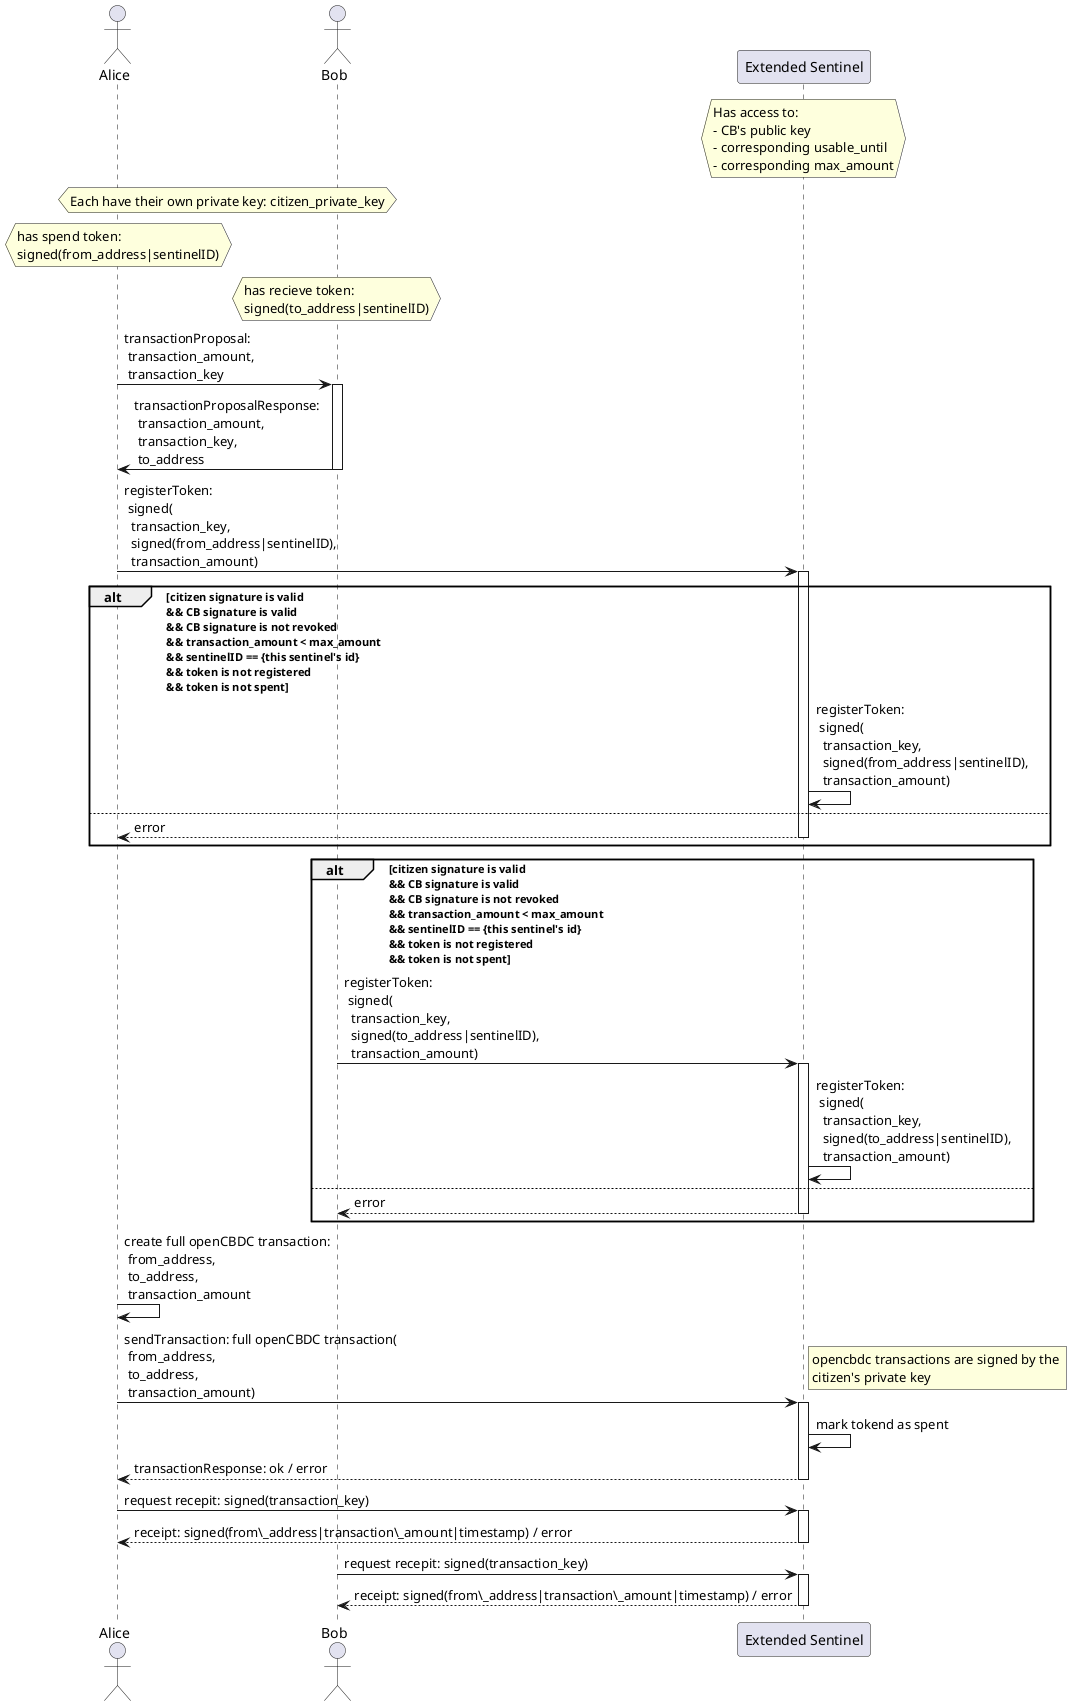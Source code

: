 @startuml
actor Alice as A
actor Bob as B
participant "Extended Sentinel" as S

hnote over S
Has access to: 
- CB's public key 
- corresponding usable_until
- corresponding max_amount
end note

hnote over A,B 
Each have their own private key: citizen_private_key
end note 
hnote over A : has spend token:\nsigned(from_address|sentinelID)
hnote over B : has recieve token:\nsigned(to_address|sentinelID)
A -> B ++: transactionProposal:\n transaction_amount,\n transaction_key
B -> A --: transactionProposalResponse:\n transaction_amount,\n transaction_key,\n to_address


A -> S ++: registerToken:\n signed(\n  transaction_key, \n  signed(from_address|sentinelID),\n  transaction_amount)

alt citizen signature is valid \n&& CB signature is valid \n&& CB signature is not revoked \n&& transaction_amount < max_amount \n&& sentinelID == {this sentinel's id} \n&& token is not registered \n&& token is not spent
S -> S  : registerToken:\n signed(\n  transaction_key, \n  signed(from_address|sentinelID),\n  transaction_amount)
else 
S --> A --:error
end 
alt citizen signature is valid \n&& CB signature is valid \n&& CB signature is not revoked \n&& transaction_amount < max_amount \n&& sentinelID == {this sentinel's id}  \n&& token is not registered \n&& token is not spent
B -> S ++: registerToken:\n signed(\n  transaction_key, \n  signed(to_address|sentinelID),\n  transaction_amount)
S -> S  : registerToken:\n signed(\n  transaction_key, \n  signed(to_address|sentinelID),\n  transaction_amount)
else 
S -->B -- : error
end

A -> A : create full openCBDC transaction:\n from_address, \n to_address, \n transaction_amount
A -> S ++: sendTransaction: full openCBDC transaction(\n from_address, \n to_address, \n transaction_amount)
rnote right : opencbdc transactions are signed by the \ncitizen's private key
S -> S : mark tokend as spent
S --> A -- : transactionResponse: ok / error 

A -> S ++: request recepit: signed(transaction_key)
return receipt: signed(from\_address|transaction\_amount|timestamp) / error
B -> S ++: request recepit: signed(transaction_key)
return receipt: signed(from\_address|transaction\_amount|timestamp) / error
@enduml